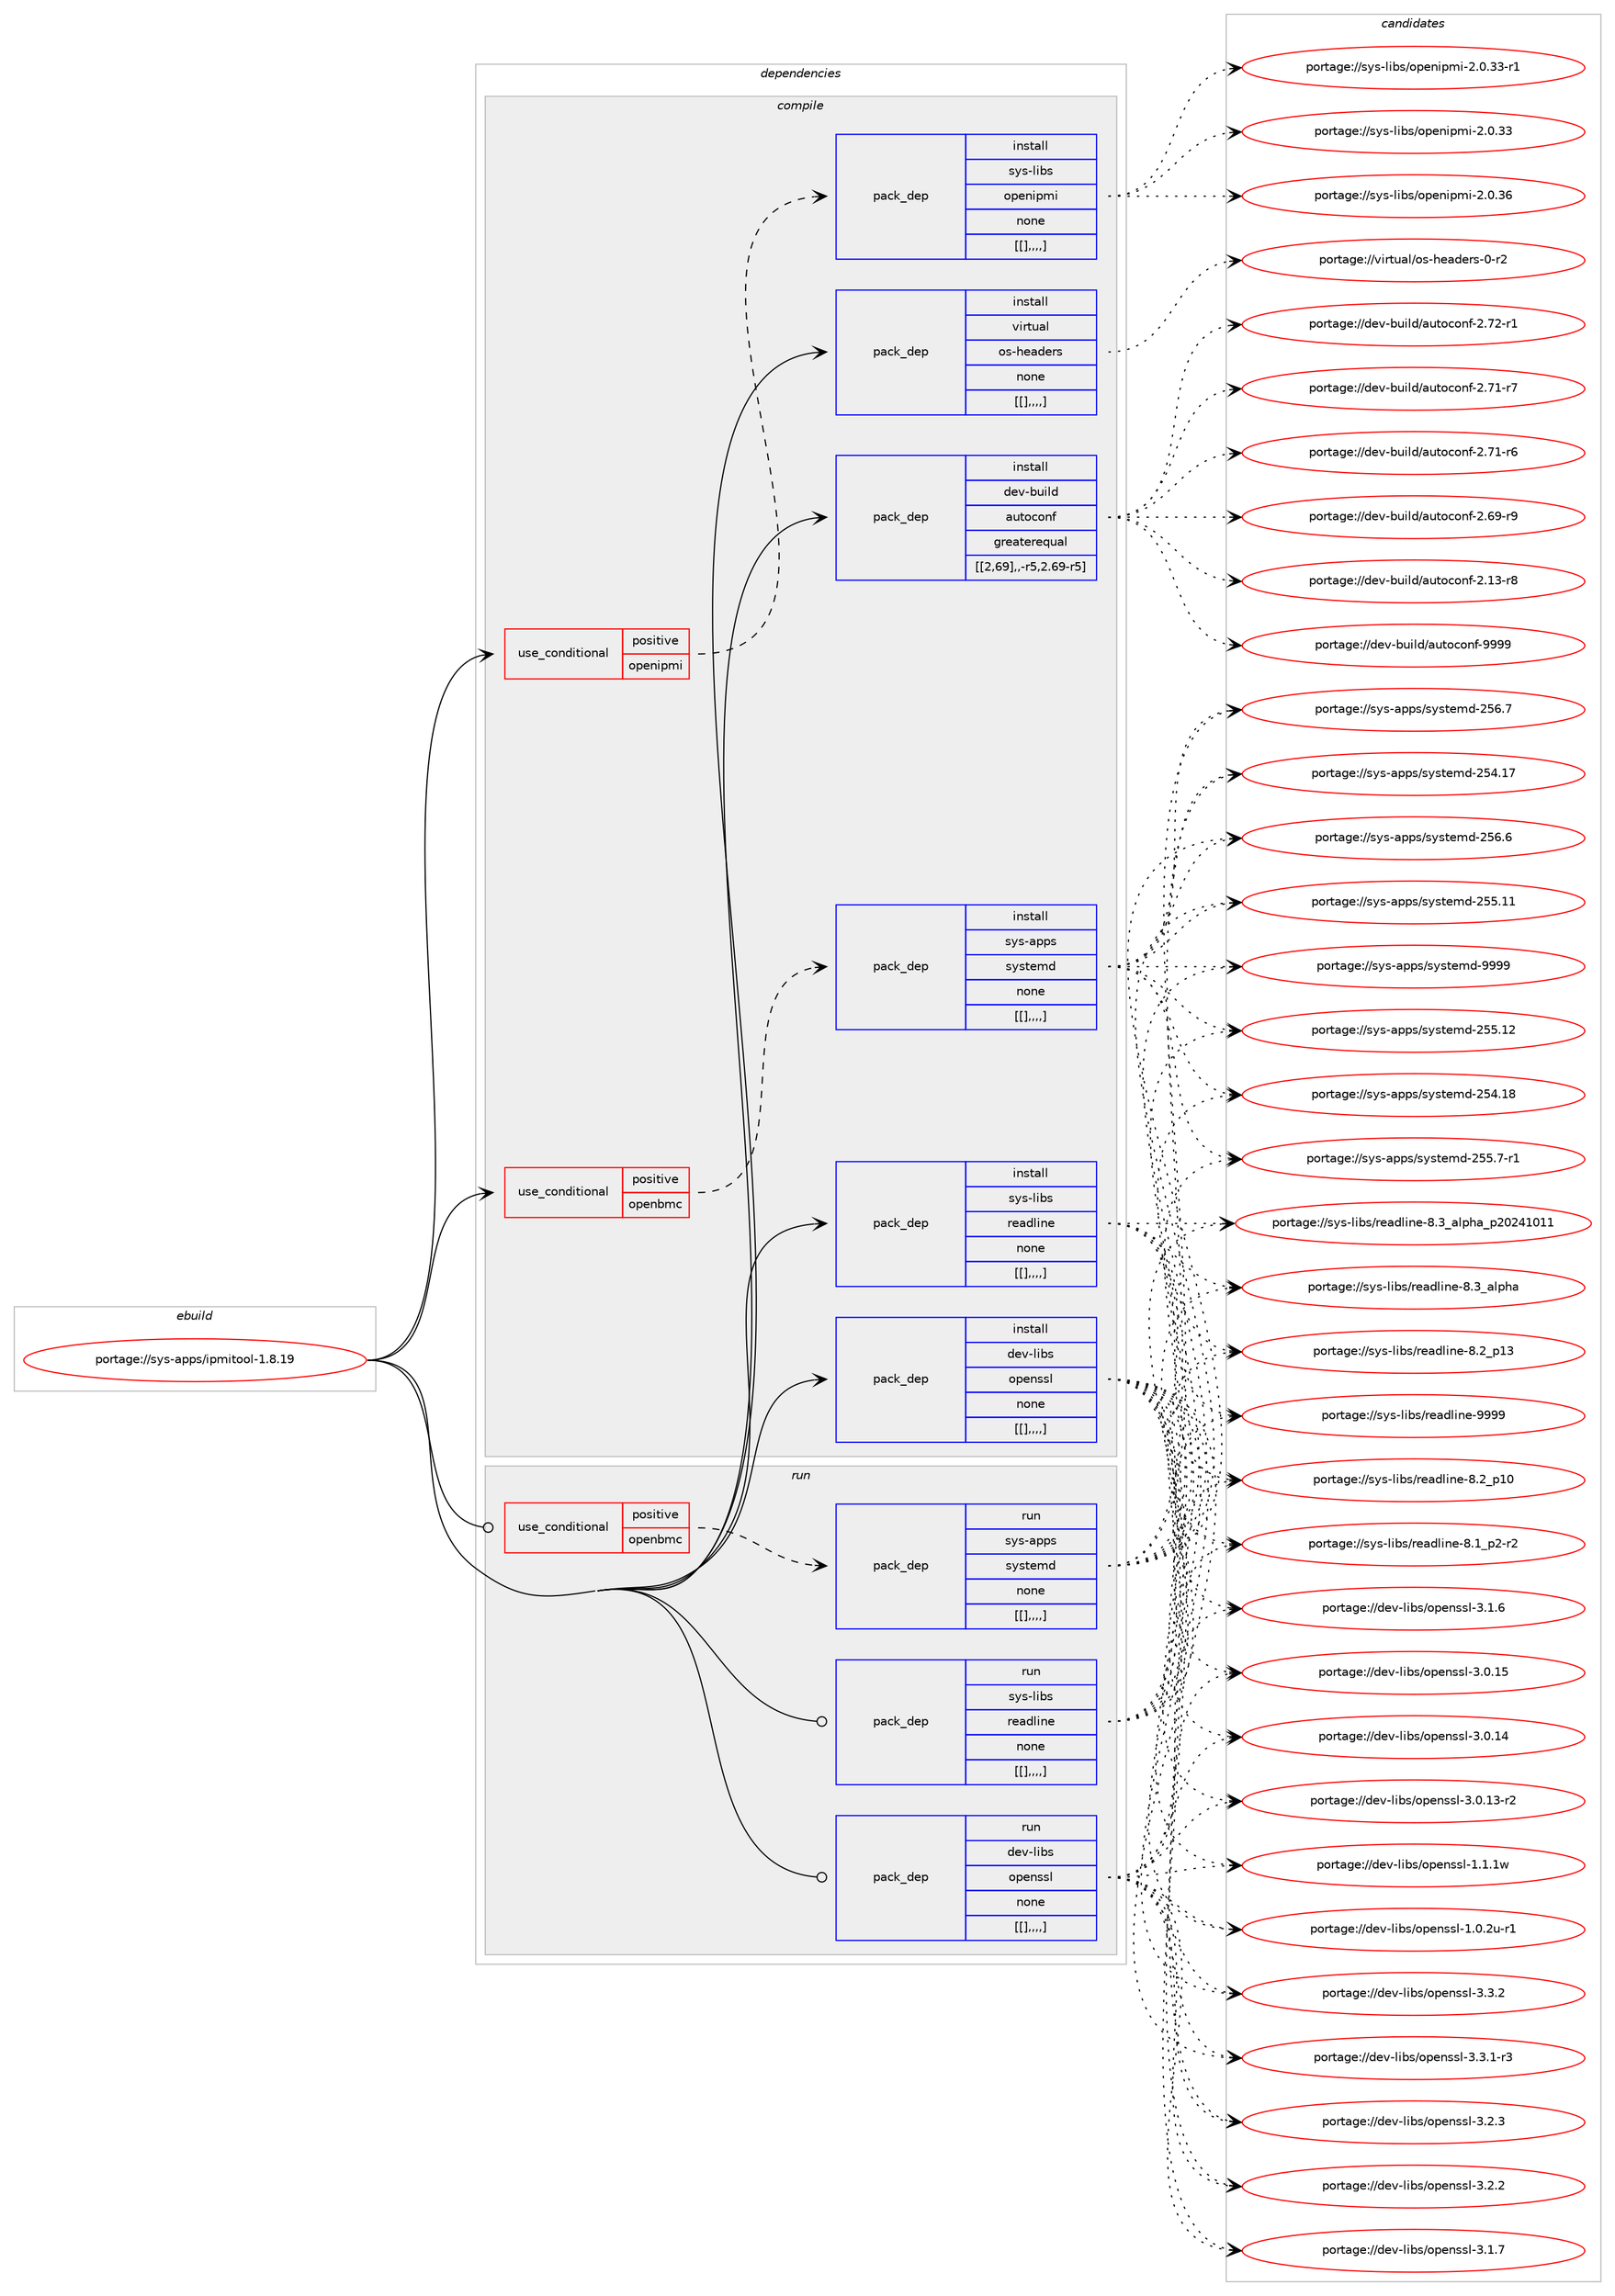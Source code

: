 digraph prolog {

# *************
# Graph options
# *************

newrank=true;
concentrate=true;
compound=true;
graph [rankdir=LR,fontname=Helvetica,fontsize=10,ranksep=1.5];#, ranksep=2.5, nodesep=0.2];
edge  [arrowhead=vee];
node  [fontname=Helvetica,fontsize=10];

# **********
# The ebuild
# **********

subgraph cluster_leftcol {
color=gray;
label=<<i>ebuild</i>>;
id [label="portage://sys-apps/ipmitool-1.8.19", color=red, width=4, href="../sys-apps/ipmitool-1.8.19.svg"];
}

# ****************
# The dependencies
# ****************

subgraph cluster_midcol {
color=gray;
label=<<i>dependencies</i>>;
subgraph cluster_compile {
fillcolor="#eeeeee";
style=filled;
label=<<i>compile</i>>;
subgraph cond117816 {
dependency444103 [label=<<TABLE BORDER="0" CELLBORDER="1" CELLSPACING="0" CELLPADDING="4"><TR><TD ROWSPAN="3" CELLPADDING="10">use_conditional</TD></TR><TR><TD>positive</TD></TR><TR><TD>openbmc</TD></TR></TABLE>>, shape=none, color=red];
subgraph pack323090 {
dependency444108 [label=<<TABLE BORDER="0" CELLBORDER="1" CELLSPACING="0" CELLPADDING="4" WIDTH="220"><TR><TD ROWSPAN="6" CELLPADDING="30">pack_dep</TD></TR><TR><TD WIDTH="110">install</TD></TR><TR><TD>sys-apps</TD></TR><TR><TD>systemd</TD></TR><TR><TD>none</TD></TR><TR><TD>[[],,,,]</TD></TR></TABLE>>, shape=none, color=blue];
}
dependency444103:e -> dependency444108:w [weight=20,style="dashed",arrowhead="vee"];
}
id:e -> dependency444103:w [weight=20,style="solid",arrowhead="vee"];
subgraph cond117820 {
dependency444113 [label=<<TABLE BORDER="0" CELLBORDER="1" CELLSPACING="0" CELLPADDING="4"><TR><TD ROWSPAN="3" CELLPADDING="10">use_conditional</TD></TR><TR><TD>positive</TD></TR><TR><TD>openipmi</TD></TR></TABLE>>, shape=none, color=red];
subgraph pack323100 {
dependency444127 [label=<<TABLE BORDER="0" CELLBORDER="1" CELLSPACING="0" CELLPADDING="4" WIDTH="220"><TR><TD ROWSPAN="6" CELLPADDING="30">pack_dep</TD></TR><TR><TD WIDTH="110">install</TD></TR><TR><TD>sys-libs</TD></TR><TR><TD>openipmi</TD></TR><TR><TD>none</TD></TR><TR><TD>[[],,,,]</TD></TR></TABLE>>, shape=none, color=blue];
}
dependency444113:e -> dependency444127:w [weight=20,style="dashed",arrowhead="vee"];
}
id:e -> dependency444113:w [weight=20,style="solid",arrowhead="vee"];
subgraph pack323112 {
dependency444138 [label=<<TABLE BORDER="0" CELLBORDER="1" CELLSPACING="0" CELLPADDING="4" WIDTH="220"><TR><TD ROWSPAN="6" CELLPADDING="30">pack_dep</TD></TR><TR><TD WIDTH="110">install</TD></TR><TR><TD>dev-build</TD></TR><TR><TD>autoconf</TD></TR><TR><TD>greaterequal</TD></TR><TR><TD>[[2,69],,-r5,2.69-r5]</TD></TR></TABLE>>, shape=none, color=blue];
}
id:e -> dependency444138:w [weight=20,style="solid",arrowhead="vee"];
subgraph pack323118 {
dependency444146 [label=<<TABLE BORDER="0" CELLBORDER="1" CELLSPACING="0" CELLPADDING="4" WIDTH="220"><TR><TD ROWSPAN="6" CELLPADDING="30">pack_dep</TD></TR><TR><TD WIDTH="110">install</TD></TR><TR><TD>dev-libs</TD></TR><TR><TD>openssl</TD></TR><TR><TD>none</TD></TR><TR><TD>[[],,,,]</TD></TR></TABLE>>, shape=none, color=blue];
}
id:e -> dependency444146:w [weight=20,style="solid",arrowhead="vee"];
subgraph pack323126 {
dependency444157 [label=<<TABLE BORDER="0" CELLBORDER="1" CELLSPACING="0" CELLPADDING="4" WIDTH="220"><TR><TD ROWSPAN="6" CELLPADDING="30">pack_dep</TD></TR><TR><TD WIDTH="110">install</TD></TR><TR><TD>sys-libs</TD></TR><TR><TD>readline</TD></TR><TR><TD>none</TD></TR><TR><TD>[[],,,,]</TD></TR></TABLE>>, shape=none, color=blue];
}
id:e -> dependency444157:w [weight=20,style="solid",arrowhead="vee"];
subgraph pack323129 {
dependency444166 [label=<<TABLE BORDER="0" CELLBORDER="1" CELLSPACING="0" CELLPADDING="4" WIDTH="220"><TR><TD ROWSPAN="6" CELLPADDING="30">pack_dep</TD></TR><TR><TD WIDTH="110">install</TD></TR><TR><TD>virtual</TD></TR><TR><TD>os-headers</TD></TR><TR><TD>none</TD></TR><TR><TD>[[],,,,]</TD></TR></TABLE>>, shape=none, color=blue];
}
id:e -> dependency444166:w [weight=20,style="solid",arrowhead="vee"];
}
subgraph cluster_compileandrun {
fillcolor="#eeeeee";
style=filled;
label=<<i>compile and run</i>>;
}
subgraph cluster_run {
fillcolor="#eeeeee";
style=filled;
label=<<i>run</i>>;
subgraph cond117841 {
dependency444177 [label=<<TABLE BORDER="0" CELLBORDER="1" CELLSPACING="0" CELLPADDING="4"><TR><TD ROWSPAN="3" CELLPADDING="10">use_conditional</TD></TR><TR><TD>positive</TD></TR><TR><TD>openbmc</TD></TR></TABLE>>, shape=none, color=red];
subgraph pack323141 {
dependency444200 [label=<<TABLE BORDER="0" CELLBORDER="1" CELLSPACING="0" CELLPADDING="4" WIDTH="220"><TR><TD ROWSPAN="6" CELLPADDING="30">pack_dep</TD></TR><TR><TD WIDTH="110">run</TD></TR><TR><TD>sys-apps</TD></TR><TR><TD>systemd</TD></TR><TR><TD>none</TD></TR><TR><TD>[[],,,,]</TD></TR></TABLE>>, shape=none, color=blue];
}
dependency444177:e -> dependency444200:w [weight=20,style="dashed",arrowhead="vee"];
}
id:e -> dependency444177:w [weight=20,style="solid",arrowhead="odot"];
subgraph pack323160 {
dependency444217 [label=<<TABLE BORDER="0" CELLBORDER="1" CELLSPACING="0" CELLPADDING="4" WIDTH="220"><TR><TD ROWSPAN="6" CELLPADDING="30">pack_dep</TD></TR><TR><TD WIDTH="110">run</TD></TR><TR><TD>dev-libs</TD></TR><TR><TD>openssl</TD></TR><TR><TD>none</TD></TR><TR><TD>[[],,,,]</TD></TR></TABLE>>, shape=none, color=blue];
}
id:e -> dependency444217:w [weight=20,style="solid",arrowhead="odot"];
subgraph pack323175 {
dependency444241 [label=<<TABLE BORDER="0" CELLBORDER="1" CELLSPACING="0" CELLPADDING="4" WIDTH="220"><TR><TD ROWSPAN="6" CELLPADDING="30">pack_dep</TD></TR><TR><TD WIDTH="110">run</TD></TR><TR><TD>sys-libs</TD></TR><TR><TD>readline</TD></TR><TR><TD>none</TD></TR><TR><TD>[[],,,,]</TD></TR></TABLE>>, shape=none, color=blue];
}
id:e -> dependency444241:w [weight=20,style="solid",arrowhead="odot"];
}
}

# **************
# The candidates
# **************

subgraph cluster_choices {
rank=same;
color=gray;
label=<<i>candidates</i>>;

subgraph choice323063 {
color=black;
nodesep=1;
choice1151211154597112112115471151211151161011091004557575757 [label="portage://sys-apps/systemd-9999", color=red, width=4,href="../sys-apps/systemd-9999.svg"];
choice115121115459711211211547115121115116101109100455053544655 [label="portage://sys-apps/systemd-256.7", color=red, width=4,href="../sys-apps/systemd-256.7.svg"];
choice115121115459711211211547115121115116101109100455053544654 [label="portage://sys-apps/systemd-256.6", color=red, width=4,href="../sys-apps/systemd-256.6.svg"];
choice11512111545971121121154711512111511610110910045505353464950 [label="portage://sys-apps/systemd-255.12", color=red, width=4,href="../sys-apps/systemd-255.12.svg"];
choice11512111545971121121154711512111511610110910045505353464949 [label="portage://sys-apps/systemd-255.11", color=red, width=4,href="../sys-apps/systemd-255.11.svg"];
choice1151211154597112112115471151211151161011091004550535346554511449 [label="portage://sys-apps/systemd-255.7-r1", color=red, width=4,href="../sys-apps/systemd-255.7-r1.svg"];
choice11512111545971121121154711512111511610110910045505352464956 [label="portage://sys-apps/systemd-254.18", color=red, width=4,href="../sys-apps/systemd-254.18.svg"];
choice11512111545971121121154711512111511610110910045505352464955 [label="portage://sys-apps/systemd-254.17", color=red, width=4,href="../sys-apps/systemd-254.17.svg"];
dependency444108:e -> choice1151211154597112112115471151211151161011091004557575757:w [style=dotted,weight="100"];
dependency444108:e -> choice115121115459711211211547115121115116101109100455053544655:w [style=dotted,weight="100"];
dependency444108:e -> choice115121115459711211211547115121115116101109100455053544654:w [style=dotted,weight="100"];
dependency444108:e -> choice11512111545971121121154711512111511610110910045505353464950:w [style=dotted,weight="100"];
dependency444108:e -> choice11512111545971121121154711512111511610110910045505353464949:w [style=dotted,weight="100"];
dependency444108:e -> choice1151211154597112112115471151211151161011091004550535346554511449:w [style=dotted,weight="100"];
dependency444108:e -> choice11512111545971121121154711512111511610110910045505352464956:w [style=dotted,weight="100"];
dependency444108:e -> choice11512111545971121121154711512111511610110910045505352464955:w [style=dotted,weight="100"];
}
subgraph choice323067 {
color=black;
nodesep=1;
choice11512111545108105981154711111210111010511210910545504648465154 [label="portage://sys-libs/openipmi-2.0.36", color=red, width=4,href="../sys-libs/openipmi-2.0.36.svg"];
choice115121115451081059811547111112101110105112109105455046484651514511449 [label="portage://sys-libs/openipmi-2.0.33-r1", color=red, width=4,href="../sys-libs/openipmi-2.0.33-r1.svg"];
choice11512111545108105981154711111210111010511210910545504648465151 [label="portage://sys-libs/openipmi-2.0.33", color=red, width=4,href="../sys-libs/openipmi-2.0.33.svg"];
dependency444127:e -> choice11512111545108105981154711111210111010511210910545504648465154:w [style=dotted,weight="100"];
dependency444127:e -> choice115121115451081059811547111112101110105112109105455046484651514511449:w [style=dotted,weight="100"];
dependency444127:e -> choice11512111545108105981154711111210111010511210910545504648465151:w [style=dotted,weight="100"];
}
subgraph choice323085 {
color=black;
nodesep=1;
choice10010111845981171051081004797117116111991111101024557575757 [label="portage://dev-build/autoconf-9999", color=red, width=4,href="../dev-build/autoconf-9999.svg"];
choice100101118459811710510810047971171161119911111010245504655504511449 [label="portage://dev-build/autoconf-2.72-r1", color=red, width=4,href="../dev-build/autoconf-2.72-r1.svg"];
choice100101118459811710510810047971171161119911111010245504655494511455 [label="portage://dev-build/autoconf-2.71-r7", color=red, width=4,href="../dev-build/autoconf-2.71-r7.svg"];
choice100101118459811710510810047971171161119911111010245504655494511454 [label="portage://dev-build/autoconf-2.71-r6", color=red, width=4,href="../dev-build/autoconf-2.71-r6.svg"];
choice100101118459811710510810047971171161119911111010245504654574511457 [label="portage://dev-build/autoconf-2.69-r9", color=red, width=4,href="../dev-build/autoconf-2.69-r9.svg"];
choice100101118459811710510810047971171161119911111010245504649514511456 [label="portage://dev-build/autoconf-2.13-r8", color=red, width=4,href="../dev-build/autoconf-2.13-r8.svg"];
dependency444138:e -> choice10010111845981171051081004797117116111991111101024557575757:w [style=dotted,weight="100"];
dependency444138:e -> choice100101118459811710510810047971171161119911111010245504655504511449:w [style=dotted,weight="100"];
dependency444138:e -> choice100101118459811710510810047971171161119911111010245504655494511455:w [style=dotted,weight="100"];
dependency444138:e -> choice100101118459811710510810047971171161119911111010245504655494511454:w [style=dotted,weight="100"];
dependency444138:e -> choice100101118459811710510810047971171161119911111010245504654574511457:w [style=dotted,weight="100"];
dependency444138:e -> choice100101118459811710510810047971171161119911111010245504649514511456:w [style=dotted,weight="100"];
}
subgraph choice323090 {
color=black;
nodesep=1;
choice100101118451081059811547111112101110115115108455146514650 [label="portage://dev-libs/openssl-3.3.2", color=red, width=4,href="../dev-libs/openssl-3.3.2.svg"];
choice1001011184510810598115471111121011101151151084551465146494511451 [label="portage://dev-libs/openssl-3.3.1-r3", color=red, width=4,href="../dev-libs/openssl-3.3.1-r3.svg"];
choice100101118451081059811547111112101110115115108455146504651 [label="portage://dev-libs/openssl-3.2.3", color=red, width=4,href="../dev-libs/openssl-3.2.3.svg"];
choice100101118451081059811547111112101110115115108455146504650 [label="portage://dev-libs/openssl-3.2.2", color=red, width=4,href="../dev-libs/openssl-3.2.2.svg"];
choice100101118451081059811547111112101110115115108455146494655 [label="portage://dev-libs/openssl-3.1.7", color=red, width=4,href="../dev-libs/openssl-3.1.7.svg"];
choice100101118451081059811547111112101110115115108455146494654 [label="portage://dev-libs/openssl-3.1.6", color=red, width=4,href="../dev-libs/openssl-3.1.6.svg"];
choice10010111845108105981154711111210111011511510845514648464953 [label="portage://dev-libs/openssl-3.0.15", color=red, width=4,href="../dev-libs/openssl-3.0.15.svg"];
choice10010111845108105981154711111210111011511510845514648464952 [label="portage://dev-libs/openssl-3.0.14", color=red, width=4,href="../dev-libs/openssl-3.0.14.svg"];
choice100101118451081059811547111112101110115115108455146484649514511450 [label="portage://dev-libs/openssl-3.0.13-r2", color=red, width=4,href="../dev-libs/openssl-3.0.13-r2.svg"];
choice100101118451081059811547111112101110115115108454946494649119 [label="portage://dev-libs/openssl-1.1.1w", color=red, width=4,href="../dev-libs/openssl-1.1.1w.svg"];
choice1001011184510810598115471111121011101151151084549464846501174511449 [label="portage://dev-libs/openssl-1.0.2u-r1", color=red, width=4,href="../dev-libs/openssl-1.0.2u-r1.svg"];
dependency444146:e -> choice100101118451081059811547111112101110115115108455146514650:w [style=dotted,weight="100"];
dependency444146:e -> choice1001011184510810598115471111121011101151151084551465146494511451:w [style=dotted,weight="100"];
dependency444146:e -> choice100101118451081059811547111112101110115115108455146504651:w [style=dotted,weight="100"];
dependency444146:e -> choice100101118451081059811547111112101110115115108455146504650:w [style=dotted,weight="100"];
dependency444146:e -> choice100101118451081059811547111112101110115115108455146494655:w [style=dotted,weight="100"];
dependency444146:e -> choice100101118451081059811547111112101110115115108455146494654:w [style=dotted,weight="100"];
dependency444146:e -> choice10010111845108105981154711111210111011511510845514648464953:w [style=dotted,weight="100"];
dependency444146:e -> choice10010111845108105981154711111210111011511510845514648464952:w [style=dotted,weight="100"];
dependency444146:e -> choice100101118451081059811547111112101110115115108455146484649514511450:w [style=dotted,weight="100"];
dependency444146:e -> choice100101118451081059811547111112101110115115108454946494649119:w [style=dotted,weight="100"];
dependency444146:e -> choice1001011184510810598115471111121011101151151084549464846501174511449:w [style=dotted,weight="100"];
}
subgraph choice323105 {
color=black;
nodesep=1;
choice115121115451081059811547114101971001081051101014557575757 [label="portage://sys-libs/readline-9999", color=red, width=4,href="../sys-libs/readline-9999.svg"];
choice1151211154510810598115471141019710010810511010145564651959710811210497951125048505249484949 [label="portage://sys-libs/readline-8.3_alpha_p20241011", color=red, width=4,href="../sys-libs/readline-8.3_alpha_p20241011.svg"];
choice1151211154510810598115471141019710010810511010145564651959710811210497 [label="portage://sys-libs/readline-8.3_alpha", color=red, width=4,href="../sys-libs/readline-8.3_alpha.svg"];
choice1151211154510810598115471141019710010810511010145564650951124951 [label="portage://sys-libs/readline-8.2_p13", color=red, width=4,href="../sys-libs/readline-8.2_p13.svg"];
choice1151211154510810598115471141019710010810511010145564650951124948 [label="portage://sys-libs/readline-8.2_p10", color=red, width=4,href="../sys-libs/readline-8.2_p10.svg"];
choice115121115451081059811547114101971001081051101014556464995112504511450 [label="portage://sys-libs/readline-8.1_p2-r2", color=red, width=4,href="../sys-libs/readline-8.1_p2-r2.svg"];
dependency444157:e -> choice115121115451081059811547114101971001081051101014557575757:w [style=dotted,weight="100"];
dependency444157:e -> choice1151211154510810598115471141019710010810511010145564651959710811210497951125048505249484949:w [style=dotted,weight="100"];
dependency444157:e -> choice1151211154510810598115471141019710010810511010145564651959710811210497:w [style=dotted,weight="100"];
dependency444157:e -> choice1151211154510810598115471141019710010810511010145564650951124951:w [style=dotted,weight="100"];
dependency444157:e -> choice1151211154510810598115471141019710010810511010145564650951124948:w [style=dotted,weight="100"];
dependency444157:e -> choice115121115451081059811547114101971001081051101014556464995112504511450:w [style=dotted,weight="100"];
}
subgraph choice323107 {
color=black;
nodesep=1;
choice1181051141161179710847111115451041019710010111411545484511450 [label="portage://virtual/os-headers-0-r2", color=red, width=4,href="../virtual/os-headers-0-r2.svg"];
dependency444166:e -> choice1181051141161179710847111115451041019710010111411545484511450:w [style=dotted,weight="100"];
}
subgraph choice323112 {
color=black;
nodesep=1;
choice1151211154597112112115471151211151161011091004557575757 [label="portage://sys-apps/systemd-9999", color=red, width=4,href="../sys-apps/systemd-9999.svg"];
choice115121115459711211211547115121115116101109100455053544655 [label="portage://sys-apps/systemd-256.7", color=red, width=4,href="../sys-apps/systemd-256.7.svg"];
choice115121115459711211211547115121115116101109100455053544654 [label="portage://sys-apps/systemd-256.6", color=red, width=4,href="../sys-apps/systemd-256.6.svg"];
choice11512111545971121121154711512111511610110910045505353464950 [label="portage://sys-apps/systemd-255.12", color=red, width=4,href="../sys-apps/systemd-255.12.svg"];
choice11512111545971121121154711512111511610110910045505353464949 [label="portage://sys-apps/systemd-255.11", color=red, width=4,href="../sys-apps/systemd-255.11.svg"];
choice1151211154597112112115471151211151161011091004550535346554511449 [label="portage://sys-apps/systemd-255.7-r1", color=red, width=4,href="../sys-apps/systemd-255.7-r1.svg"];
choice11512111545971121121154711512111511610110910045505352464956 [label="portage://sys-apps/systemd-254.18", color=red, width=4,href="../sys-apps/systemd-254.18.svg"];
choice11512111545971121121154711512111511610110910045505352464955 [label="portage://sys-apps/systemd-254.17", color=red, width=4,href="../sys-apps/systemd-254.17.svg"];
dependency444200:e -> choice1151211154597112112115471151211151161011091004557575757:w [style=dotted,weight="100"];
dependency444200:e -> choice115121115459711211211547115121115116101109100455053544655:w [style=dotted,weight="100"];
dependency444200:e -> choice115121115459711211211547115121115116101109100455053544654:w [style=dotted,weight="100"];
dependency444200:e -> choice11512111545971121121154711512111511610110910045505353464950:w [style=dotted,weight="100"];
dependency444200:e -> choice11512111545971121121154711512111511610110910045505353464949:w [style=dotted,weight="100"];
dependency444200:e -> choice1151211154597112112115471151211151161011091004550535346554511449:w [style=dotted,weight="100"];
dependency444200:e -> choice11512111545971121121154711512111511610110910045505352464956:w [style=dotted,weight="100"];
dependency444200:e -> choice11512111545971121121154711512111511610110910045505352464955:w [style=dotted,weight="100"];
}
subgraph choice323121 {
color=black;
nodesep=1;
choice100101118451081059811547111112101110115115108455146514650 [label="portage://dev-libs/openssl-3.3.2", color=red, width=4,href="../dev-libs/openssl-3.3.2.svg"];
choice1001011184510810598115471111121011101151151084551465146494511451 [label="portage://dev-libs/openssl-3.3.1-r3", color=red, width=4,href="../dev-libs/openssl-3.3.1-r3.svg"];
choice100101118451081059811547111112101110115115108455146504651 [label="portage://dev-libs/openssl-3.2.3", color=red, width=4,href="../dev-libs/openssl-3.2.3.svg"];
choice100101118451081059811547111112101110115115108455146504650 [label="portage://dev-libs/openssl-3.2.2", color=red, width=4,href="../dev-libs/openssl-3.2.2.svg"];
choice100101118451081059811547111112101110115115108455146494655 [label="portage://dev-libs/openssl-3.1.7", color=red, width=4,href="../dev-libs/openssl-3.1.7.svg"];
choice100101118451081059811547111112101110115115108455146494654 [label="portage://dev-libs/openssl-3.1.6", color=red, width=4,href="../dev-libs/openssl-3.1.6.svg"];
choice10010111845108105981154711111210111011511510845514648464953 [label="portage://dev-libs/openssl-3.0.15", color=red, width=4,href="../dev-libs/openssl-3.0.15.svg"];
choice10010111845108105981154711111210111011511510845514648464952 [label="portage://dev-libs/openssl-3.0.14", color=red, width=4,href="../dev-libs/openssl-3.0.14.svg"];
choice100101118451081059811547111112101110115115108455146484649514511450 [label="portage://dev-libs/openssl-3.0.13-r2", color=red, width=4,href="../dev-libs/openssl-3.0.13-r2.svg"];
choice100101118451081059811547111112101110115115108454946494649119 [label="portage://dev-libs/openssl-1.1.1w", color=red, width=4,href="../dev-libs/openssl-1.1.1w.svg"];
choice1001011184510810598115471111121011101151151084549464846501174511449 [label="portage://dev-libs/openssl-1.0.2u-r1", color=red, width=4,href="../dev-libs/openssl-1.0.2u-r1.svg"];
dependency444217:e -> choice100101118451081059811547111112101110115115108455146514650:w [style=dotted,weight="100"];
dependency444217:e -> choice1001011184510810598115471111121011101151151084551465146494511451:w [style=dotted,weight="100"];
dependency444217:e -> choice100101118451081059811547111112101110115115108455146504651:w [style=dotted,weight="100"];
dependency444217:e -> choice100101118451081059811547111112101110115115108455146504650:w [style=dotted,weight="100"];
dependency444217:e -> choice100101118451081059811547111112101110115115108455146494655:w [style=dotted,weight="100"];
dependency444217:e -> choice100101118451081059811547111112101110115115108455146494654:w [style=dotted,weight="100"];
dependency444217:e -> choice10010111845108105981154711111210111011511510845514648464953:w [style=dotted,weight="100"];
dependency444217:e -> choice10010111845108105981154711111210111011511510845514648464952:w [style=dotted,weight="100"];
dependency444217:e -> choice100101118451081059811547111112101110115115108455146484649514511450:w [style=dotted,weight="100"];
dependency444217:e -> choice100101118451081059811547111112101110115115108454946494649119:w [style=dotted,weight="100"];
dependency444217:e -> choice1001011184510810598115471111121011101151151084549464846501174511449:w [style=dotted,weight="100"];
}
subgraph choice323126 {
color=black;
nodesep=1;
choice115121115451081059811547114101971001081051101014557575757 [label="portage://sys-libs/readline-9999", color=red, width=4,href="../sys-libs/readline-9999.svg"];
choice1151211154510810598115471141019710010810511010145564651959710811210497951125048505249484949 [label="portage://sys-libs/readline-8.3_alpha_p20241011", color=red, width=4,href="../sys-libs/readline-8.3_alpha_p20241011.svg"];
choice1151211154510810598115471141019710010810511010145564651959710811210497 [label="portage://sys-libs/readline-8.3_alpha", color=red, width=4,href="../sys-libs/readline-8.3_alpha.svg"];
choice1151211154510810598115471141019710010810511010145564650951124951 [label="portage://sys-libs/readline-8.2_p13", color=red, width=4,href="../sys-libs/readline-8.2_p13.svg"];
choice1151211154510810598115471141019710010810511010145564650951124948 [label="portage://sys-libs/readline-8.2_p10", color=red, width=4,href="../sys-libs/readline-8.2_p10.svg"];
choice115121115451081059811547114101971001081051101014556464995112504511450 [label="portage://sys-libs/readline-8.1_p2-r2", color=red, width=4,href="../sys-libs/readline-8.1_p2-r2.svg"];
dependency444241:e -> choice115121115451081059811547114101971001081051101014557575757:w [style=dotted,weight="100"];
dependency444241:e -> choice1151211154510810598115471141019710010810511010145564651959710811210497951125048505249484949:w [style=dotted,weight="100"];
dependency444241:e -> choice1151211154510810598115471141019710010810511010145564651959710811210497:w [style=dotted,weight="100"];
dependency444241:e -> choice1151211154510810598115471141019710010810511010145564650951124951:w [style=dotted,weight="100"];
dependency444241:e -> choice1151211154510810598115471141019710010810511010145564650951124948:w [style=dotted,weight="100"];
dependency444241:e -> choice115121115451081059811547114101971001081051101014556464995112504511450:w [style=dotted,weight="100"];
}
}

}
